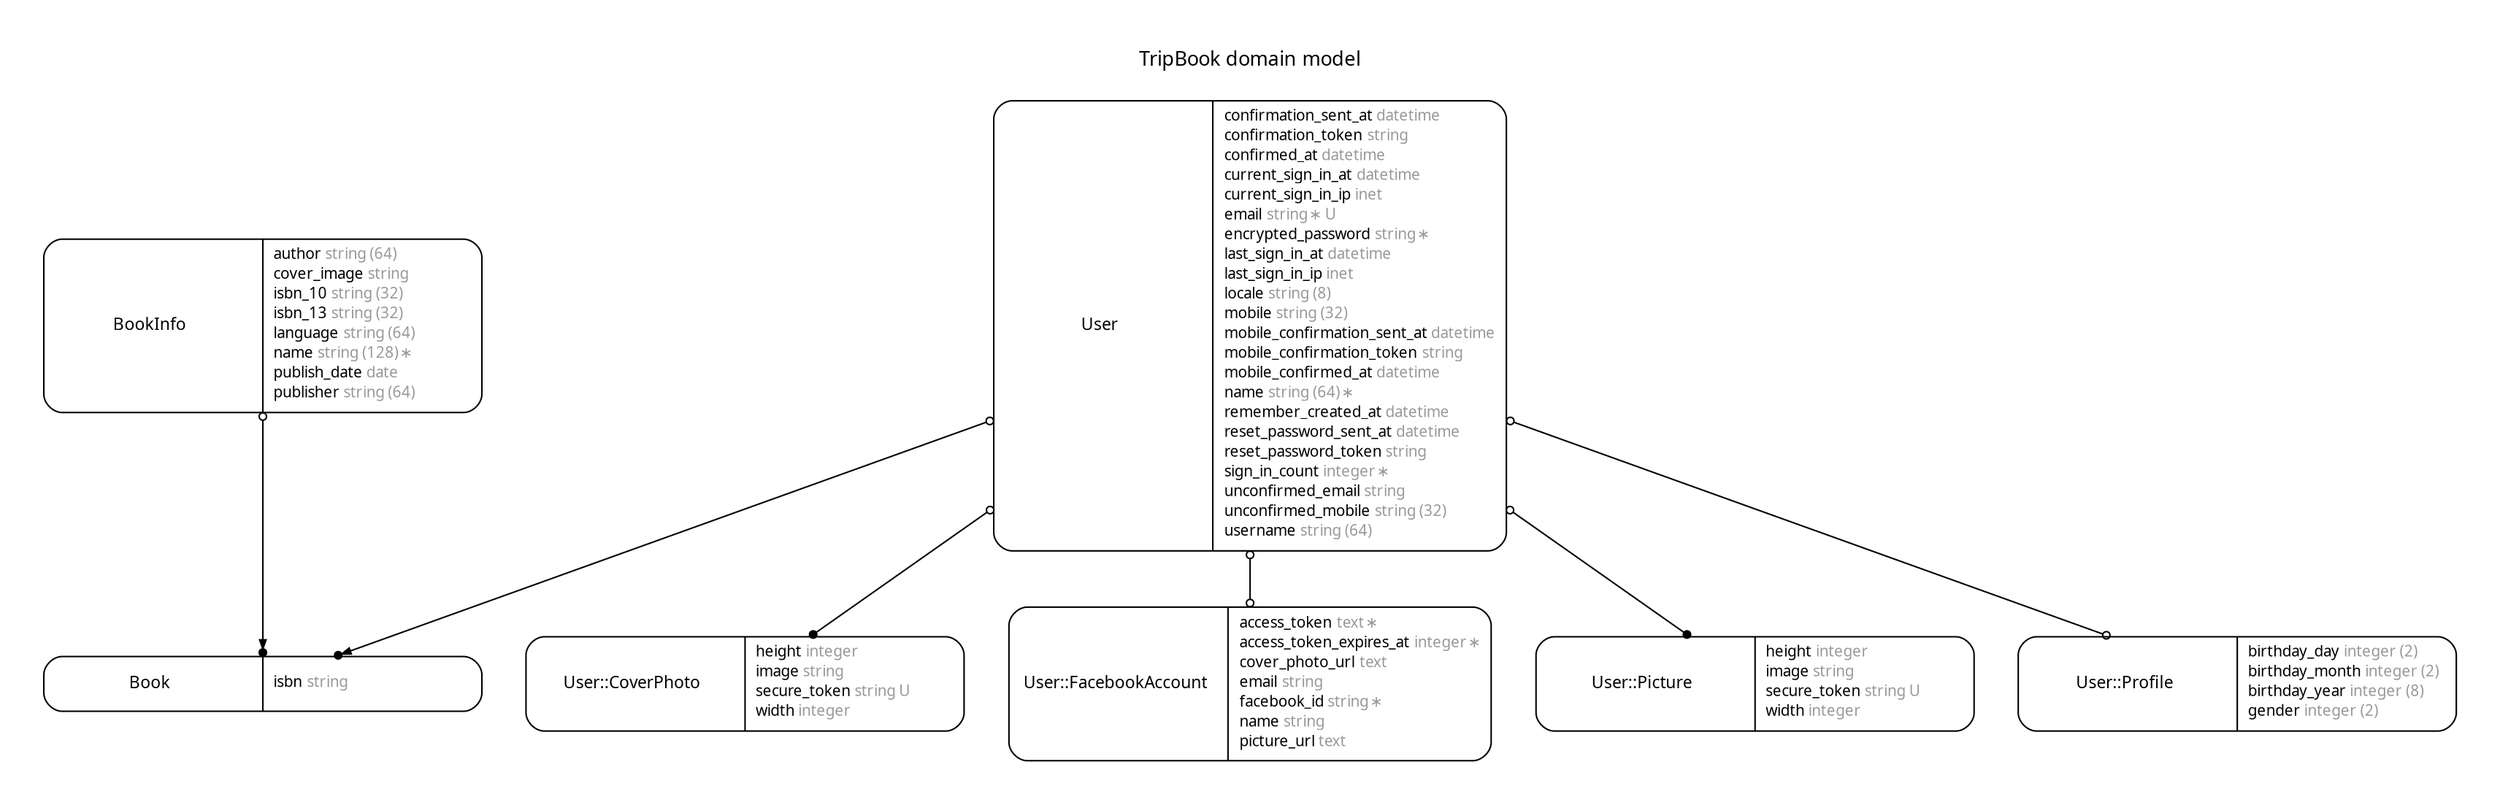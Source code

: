 digraph TripBook {
rankdir = "LR";
ranksep = "0.5";
nodesep = "0.4";
pad = "0.4,0.4";
margin = "0,0";
concentrate = "true";
labelloc = "t";
fontsize = "13";
fontname = "Arial BoldMT";
node[ shape  =  "Mrecord" , fontsize  =  "10" , fontname  =  "ArialMT" , margin  =  "0.07,0.05" , penwidth  =  "1.0"];
edge[ fontname  =  "ArialMT" , fontsize  =  "7" , dir  =  "both" , arrowsize  =  "0.9" , penwidth  =  "1.0" , labelangle  =  "32" , labeldistance  =  "1.8"];
rankdir = "TB";
label = "TripBook domain model\n\n";
m_Book [label = <<table border="0" align="center" cellspacing="0.5" cellpadding="0" width="134">
  <tr><td align="center" valign="bottom" width="130"><font face="Arial BoldMT" point-size="11">Book</font></td></tr>
</table>
|
<table border="0" align="left" cellspacing="2" cellpadding="0" width="134">
  <tr><td align="left" width="130" port="isbn">isbn <font face="Arial ItalicMT" color="grey60">string</font></td></tr>
</table>
>];
m_BookInfo [label = <<table border="0" align="center" cellspacing="0.5" cellpadding="0" width="134">
  <tr><td align="center" valign="bottom" width="130"><font face="Arial BoldMT" point-size="11">BookInfo</font></td></tr>
</table>
|
<table border="0" align="left" cellspacing="2" cellpadding="0" width="134">
  <tr><td align="left" width="130" port="author">author <font face="Arial ItalicMT" color="grey60">string (64)</font></td></tr>
  <tr><td align="left" width="130" port="cover_image">cover_image <font face="Arial ItalicMT" color="grey60">string</font></td></tr>
  <tr><td align="left" width="130" port="isbn_10">isbn_10 <font face="Arial ItalicMT" color="grey60">string (32)</font></td></tr>
  <tr><td align="left" width="130" port="isbn_13">isbn_13 <font face="Arial ItalicMT" color="grey60">string (32)</font></td></tr>
  <tr><td align="left" width="130" port="language">language <font face="Arial ItalicMT" color="grey60">string (64)</font></td></tr>
  <tr><td align="left" width="130" port="name">name <font face="Arial ItalicMT" color="grey60">string (128) ∗</font></td></tr>
  <tr><td align="left" width="130" port="publish_date">publish_date <font face="Arial ItalicMT" color="grey60">date</font></td></tr>
  <tr><td align="left" width="130" port="publisher">publisher <font face="Arial ItalicMT" color="grey60">string (64)</font></td></tr>
</table>
>];
m_User [label = <<table border="0" align="center" cellspacing="0.5" cellpadding="0" width="134">
  <tr><td align="center" valign="bottom" width="130"><font face="Arial BoldMT" point-size="11">User</font></td></tr>
</table>
|
<table border="0" align="left" cellspacing="2" cellpadding="0" width="134">
  <tr><td align="left" width="130" port="confirmation_sent_at">confirmation_sent_at <font face="Arial ItalicMT" color="grey60">datetime</font></td></tr>
  <tr><td align="left" width="130" port="confirmation_token">confirmation_token <font face="Arial ItalicMT" color="grey60">string</font></td></tr>
  <tr><td align="left" width="130" port="confirmed_at">confirmed_at <font face="Arial ItalicMT" color="grey60">datetime</font></td></tr>
  <tr><td align="left" width="130" port="current_sign_in_at">current_sign_in_at <font face="Arial ItalicMT" color="grey60">datetime</font></td></tr>
  <tr><td align="left" width="130" port="current_sign_in_ip">current_sign_in_ip <font face="Arial ItalicMT" color="grey60">inet</font></td></tr>
  <tr><td align="left" width="130" port="email">email <font face="Arial ItalicMT" color="grey60">string ∗ U</font></td></tr>
  <tr><td align="left" width="130" port="encrypted_password">encrypted_password <font face="Arial ItalicMT" color="grey60">string ∗</font></td></tr>
  <tr><td align="left" width="130" port="last_sign_in_at">last_sign_in_at <font face="Arial ItalicMT" color="grey60">datetime</font></td></tr>
  <tr><td align="left" width="130" port="last_sign_in_ip">last_sign_in_ip <font face="Arial ItalicMT" color="grey60">inet</font></td></tr>
  <tr><td align="left" width="130" port="locale">locale <font face="Arial ItalicMT" color="grey60">string (8)</font></td></tr>
  <tr><td align="left" width="130" port="mobile">mobile <font face="Arial ItalicMT" color="grey60">string (32)</font></td></tr>
  <tr><td align="left" width="130" port="mobile_confirmation_sent_at">mobile_confirmation_sent_at <font face="Arial ItalicMT" color="grey60">datetime</font></td></tr>
  <tr><td align="left" width="130" port="mobile_confirmation_token">mobile_confirmation_token <font face="Arial ItalicMT" color="grey60">string</font></td></tr>
  <tr><td align="left" width="130" port="mobile_confirmed_at">mobile_confirmed_at <font face="Arial ItalicMT" color="grey60">datetime</font></td></tr>
  <tr><td align="left" width="130" port="name">name <font face="Arial ItalicMT" color="grey60">string (64) ∗</font></td></tr>
  <tr><td align="left" width="130" port="remember_created_at">remember_created_at <font face="Arial ItalicMT" color="grey60">datetime</font></td></tr>
  <tr><td align="left" width="130" port="reset_password_sent_at">reset_password_sent_at <font face="Arial ItalicMT" color="grey60">datetime</font></td></tr>
  <tr><td align="left" width="130" port="reset_password_token">reset_password_token <font face="Arial ItalicMT" color="grey60">string</font></td></tr>
  <tr><td align="left" width="130" port="sign_in_count">sign_in_count <font face="Arial ItalicMT" color="grey60">integer ∗</font></td></tr>
  <tr><td align="left" width="130" port="unconfirmed_email">unconfirmed_email <font face="Arial ItalicMT" color="grey60">string</font></td></tr>
  <tr><td align="left" width="130" port="unconfirmed_mobile">unconfirmed_mobile <font face="Arial ItalicMT" color="grey60">string (32)</font></td></tr>
  <tr><td align="left" width="130" port="username">username <font face="Arial ItalicMT" color="grey60">string (64)</font></td></tr>
</table>
>];
"m_User::CoverPhoto" [label = <<table border="0" align="center" cellspacing="0.5" cellpadding="0" width="134">
  <tr><td align="center" valign="bottom" width="130"><font face="Arial BoldMT" point-size="11">User::CoverPhoto</font></td></tr>
</table>
|
<table border="0" align="left" cellspacing="2" cellpadding="0" width="134">
  <tr><td align="left" width="130" port="height">height <font face="Arial ItalicMT" color="grey60">integer</font></td></tr>
  <tr><td align="left" width="130" port="image">image <font face="Arial ItalicMT" color="grey60">string</font></td></tr>
  <tr><td align="left" width="130" port="secure_token">secure_token <font face="Arial ItalicMT" color="grey60">string U</font></td></tr>
  <tr><td align="left" width="130" port="width">width <font face="Arial ItalicMT" color="grey60">integer</font></td></tr>
</table>
>];
"m_User::FacebookAccount" [label = <<table border="0" align="center" cellspacing="0.5" cellpadding="0" width="134">
  <tr><td align="center" valign="bottom" width="130"><font face="Arial BoldMT" point-size="11">User::FacebookAccount</font></td></tr>
</table>
|
<table border="0" align="left" cellspacing="2" cellpadding="0" width="134">
  <tr><td align="left" width="130" port="access_token">access_token <font face="Arial ItalicMT" color="grey60">text ∗</font></td></tr>
  <tr><td align="left" width="130" port="access_token_expires_at">access_token_expires_at <font face="Arial ItalicMT" color="grey60">integer ∗</font></td></tr>
  <tr><td align="left" width="130" port="cover_photo_url">cover_photo_url <font face="Arial ItalicMT" color="grey60">text</font></td></tr>
  <tr><td align="left" width="130" port="email">email <font face="Arial ItalicMT" color="grey60">string</font></td></tr>
  <tr><td align="left" width="130" port="facebook_id">facebook_id <font face="Arial ItalicMT" color="grey60">string ∗</font></td></tr>
  <tr><td align="left" width="130" port="name">name <font face="Arial ItalicMT" color="grey60">string</font></td></tr>
  <tr><td align="left" width="130" port="picture_url">picture_url <font face="Arial ItalicMT" color="grey60">text</font></td></tr>
</table>
>];
"m_User::Picture" [label = <<table border="0" align="center" cellspacing="0.5" cellpadding="0" width="134">
  <tr><td align="center" valign="bottom" width="130"><font face="Arial BoldMT" point-size="11">User::Picture</font></td></tr>
</table>
|
<table border="0" align="left" cellspacing="2" cellpadding="0" width="134">
  <tr><td align="left" width="130" port="height">height <font face="Arial ItalicMT" color="grey60">integer</font></td></tr>
  <tr><td align="left" width="130" port="image">image <font face="Arial ItalicMT" color="grey60">string</font></td></tr>
  <tr><td align="left" width="130" port="secure_token">secure_token <font face="Arial ItalicMT" color="grey60">string U</font></td></tr>
  <tr><td align="left" width="130" port="width">width <font face="Arial ItalicMT" color="grey60">integer</font></td></tr>
</table>
>];
"m_User::Profile" [label = <<table border="0" align="center" cellspacing="0.5" cellpadding="0" width="134">
  <tr><td align="center" valign="bottom" width="130"><font face="Arial BoldMT" point-size="11">User::Profile</font></td></tr>
</table>
|
<table border="0" align="left" cellspacing="2" cellpadding="0" width="134">
  <tr><td align="left" width="130" port="birthday_day">birthday_day <font face="Arial ItalicMT" color="grey60">integer (2)</font></td></tr>
  <tr><td align="left" width="130" port="birthday_month">birthday_month <font face="Arial ItalicMT" color="grey60">integer (2)</font></td></tr>
  <tr><td align="left" width="130" port="birthday_year">birthday_year <font face="Arial ItalicMT" color="grey60">integer (8)</font></td></tr>
  <tr><td align="left" width="130" port="gender">gender <font face="Arial ItalicMT" color="grey60">integer (2)</font></td></tr>
</table>
>];
  m_User -> "m_User::Profile" [arrowsize = "0.6", arrowhead = "odot", arrowtail = "odot", weight = "2"];
  m_User -> "m_User::Picture" [arrowsize = "0.6", arrowhead = "dot", arrowtail = "odot", weight = "2"];
  m_User -> "m_User::CoverPhoto" [arrowsize = "0.6", arrowhead = "dot", arrowtail = "odot", weight = "2"];
  m_User -> m_Book [arrowsize = "0.6", arrowhead = "dotnormal", arrowtail = "odot", weight = "2"];
  m_User -> "m_User::FacebookAccount" [arrowsize = "0.6", arrowhead = "odot", arrowtail = "odot", weight = "2"];
  m_BookInfo -> m_Book [arrowsize = "0.6", arrowhead = "dotnormal", arrowtail = "odot", weight = "2"];
}
